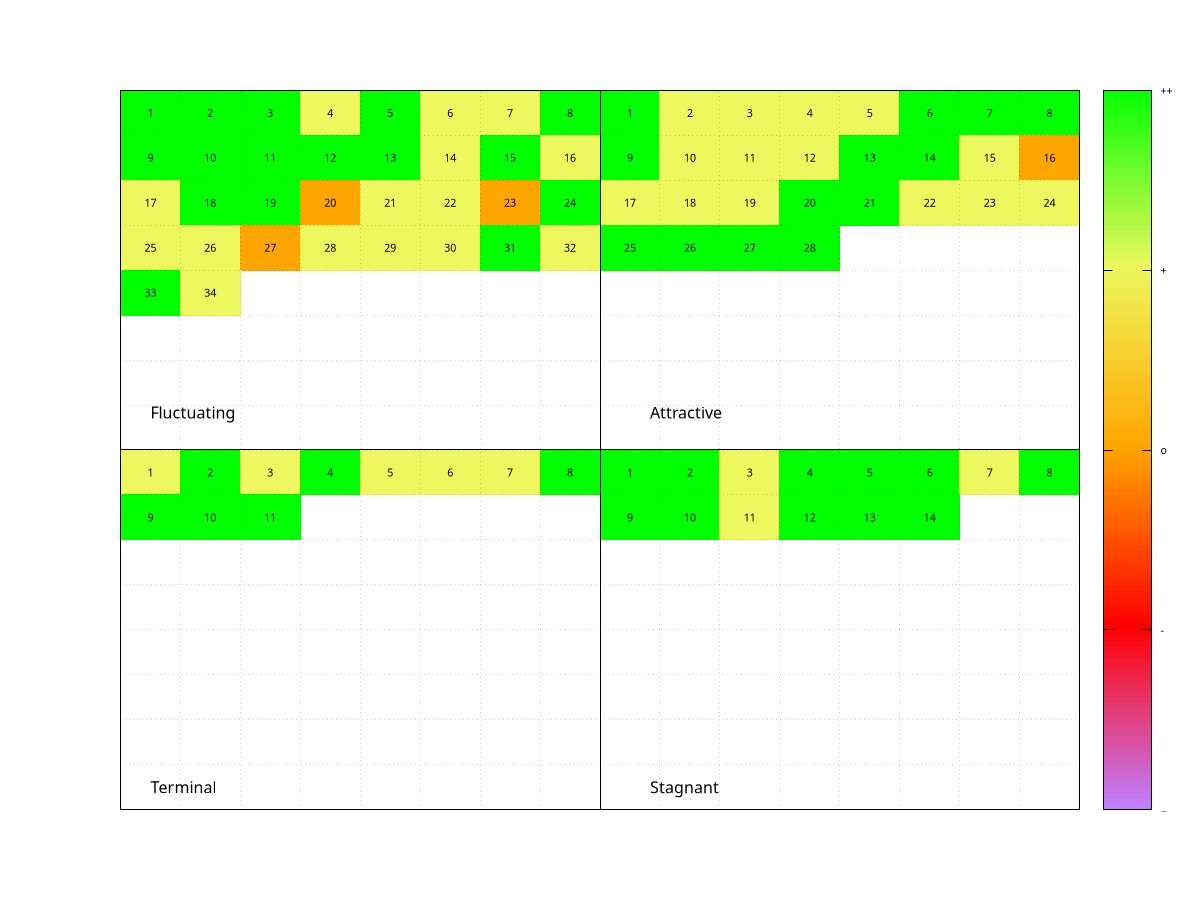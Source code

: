 # Instellen van de output
set terminal pngcairo size 800,800
set output 'heatmap.png'

# Bereik en marges
set xrange [0:9.6]
set yrange [0:9.6]
set tmargin at screen 0.9
set bmargin at screen 0.1
set lmargin at screen 0.1
set rmargin at screen 0.9

unset key
set style fill solid


# 2* delta, verticale lijnen
set xtics textcolor rgb "white" 0.6 scale 0
set ytics textcolor rgb "white" 0.6 scale 0
# stipellijn in het grid
set grid front lt 0, lt 0




# Data: x, y, xdelta, ydelta, value
# De waarde bepaalt de kleur
$DATA << EOD
5.1 4.5 0.3 0.3 5 1
5.7 4.5 0.3 0.3 5 2
6.3 4.5 0.3 0.3 4 3
6.9 4.5 0.3 0.3 5 4
7.5 4.5 0.3 0.3 5 5
8.1 4.5 0.3 0.3 5 6
8.7 4.5 0.3 0.3 4 7
9.3 4.5 0.3 0.3 5 8
5.1 3.9 0.3 0.3 5 9
5.7 3.9 0.3 0.3 5 10
6.3 3.9 0.3 0.3 4 11
6.9 3.9 0.3 0.3 5 12
7.5 3.9 0.3 0.3 5 13
8.1 3.9 0.3 0.3 5 14
5.1 9.3 0.3 0.3 5 1
5.7 9.3 0.3 0.3 4 2
6.3 9.3 0.3 0.3 4 3
6.9 9.3 0.3 0.3 4 4
7.5 9.3 0.3 0.3 4 5
8.1 9.3 0.3 0.3 5 6
8.7 9.3 0.3 0.3 5 7
9.3 9.3 0.3 0.3 5 8
5.1 8.7 0.3 0.3 5 9
5.7 8.7 0.3 0.3 4 10
6.3 8.7 0.3 0.3 4 11
6.9 8.7 0.3 0.3 4 12
7.5 8.7 0.3 0.3 5 13
8.1 8.7 0.3 0.3 5 14
8.7 8.7 0.3 0.3 4 15
9.3 8.7 0.3 0.3 3 16
5.1 8.1 0.3 0.3 4 17
5.7 8.1 0.3 0.3 4 18
6.3 8.1 0.3 0.3 4 19
6.9 8.1 0.3 0.3 5 20
7.5 8.1 0.3 0.3 5 21
8.1 8.1 0.3 0.3 4 22
8.7 8.1 0.3 0.3 4 23
9.3 8.1 0.3 0.3 4 24
5.1 7.5 0.3 0.3 5 25
5.7 7.5 0.3 0.3 5 26
6.3 7.5 0.3 0.3 5 27
6.9 7.5 0.3 0.3 5 28
0.3 9.3 0.3 0.3 5 1
0.9 9.3 0.3 0.3 5 2
1.5 9.3 0.3 0.3 5 3
2.1 9.3 0.3 0.3 4 4
2.7 9.3 0.3 0.3 5 5
3.3 9.3 0.3 0.3 4 6
3.9 9.3 0.3 0.3 4 7
4.5 9.3 0.3 0.3 5 8
0.3 8.7 0.3 0.3 5 9
0.9 8.7 0.3 0.3 5 10
1.5 8.7 0.3 0.3 5 11
2.1 8.7 0.3 0.3 5 12
2.7 8.7 0.3 0.3 5 13
3.3 8.7 0.3 0.3 4 14
3.9 8.7 0.3 0.3 5 15
4.5 8.7 0.3 0.3 4 16
0.3 8.1 0.3 0.3 4 17
0.9 8.1 0.3 0.3 5 18
1.5 8.1 0.3 0.3 5 19
2.1 8.1 0.3 0.3 3 20
2.7 8.1 0.3 0.3 4 21
3.3 8.1 0.3 0.3 4 22
3.9 8.1 0.3 0.3 3 23
4.5 8.1 0.3 0.3 5 24
0.3 7.5 0.3 0.3 4 25
0.9 7.5 0.3 0.3 4 26
1.5 7.5 0.3 0.3 3 27
2.1 7.5 0.3 0.3 4 28
2.7 7.5 0.3 0.3 4 29
3.3 7.5 0.3 0.3 4 30
3.9 7.5 0.3 0.3 5 31
4.5 7.5 0.3 0.3 4 32
0.3 6.9 0.3 0.3 5 33
0.9 6.9 0.3 0.3 4 34
0.3 4.5 0.3 0.3 4 1
0.9 4.5 0.3 0.3 5 2
1.5 4.5 0.3 0.3 4 3
2.1 4.5 0.3 0.3 5 4
2.7 4.5 0.3 0.3 4 5
3.3 4.5 0.3 0.3 4 6
3.9 4.5 0.3 0.3 4 7
4.5 4.5 0.3 0.3 5 8
0.3 3.9 0.3 0.3 5 9
0.9 3.9 0.3 0.3 5 10
1.5 3.9 0.3 0.3 5 11
EOD

# Kleurenpalet
set palette defined (1 'purple', 2 'red', 3 'orange', 4 '#edf75e', 5 'green')

# Handmatig instellen van de kleurenbereik (color box range)
set cbrange [1:5]
set cbtics ("--" 1, "-" 2, "o" 3, "+" 4, "++" 5)
set cbtics font ",8"


# extra lijn op de mediaan vertiaal (sticky) Y,X
set arrow from 0, 4.8 to 9.6, 4.8 nohead lc rgb "black" front # verticaal
set arrow from 4.8, 0 to 4.8, 9.6 nohead lc rgb "black" front # horizontaal

# X,Y
set label "Terminal" at 0.3, 0.3 font ",12" front
set label "Stagnant" at 5.3, 0.3 font ",12" front
set label "Fluctuating" at 0.3, 5.3 font ",12" front
set label "Attractive" at 5.3, 5.3 font ",12" front


# Plot de blokjes
#plot $DATA using 1:2:3:4:5 with boxxyerrorbars palette notitle

# Labels toevoegen
#plot $DATA using 1:2:(sprintf("%g", $6)) with labels font ",10" textcolor "black" offset char 0.2,0.2 notitle

# Labels en plotcommando's
plot $DATA using 1:2:3:4:5 with boxxyerrorbars palette notitle, '' using 1:2:(sprintf("%g", $6)) with labels font ",8" textcolor "black" offset char 0,0 notitle







